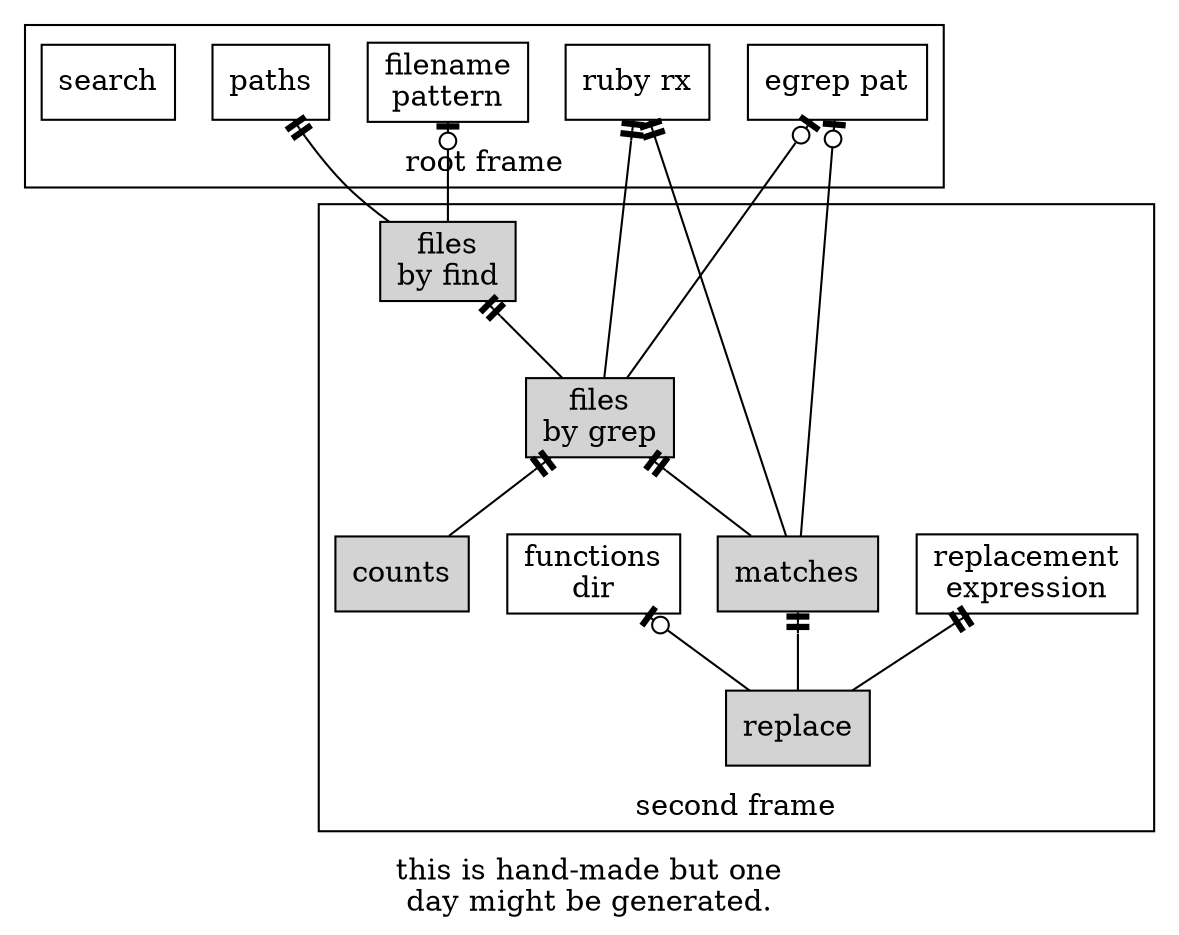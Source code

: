 digraph g {

  label="this is hand-made but one
day might be generated."

  rankdir=BT  // bottom-to-top

  node [shape=record]

  edge [labeldistance=1]  // try labeldistance=2

  subgraph cluster_1 {

    label="root frame"
    ruby_rx [label="ruby rx"]
    egrep_pat [label="egrep pat"]
    paths
    filename_pat [label="filename\npattern"]
    search
  }

  subgraph cluster_2 {

    label="second frame"
    files_by_find [style=filled label="files\nby find"]
    files_by_grep [style=filled label="files\nby grep"]
    counts [style=filled]
    matches [style=filled]
    replacement_rx [label="replacement\nexpression"]
    replace [style=filled]
    functions_dir [label="functions\ndir"]

    // arrowtail=M arrohead=N where M, N are in crowodot crowtee teeodot teetee

    files_by_find->paths [dir=both arrowtail=none arrowhead=teetee]
    files_by_find->filename_pat [dir=both arrowtail=none arrowhead=teeodot]

    files_by_grep->files_by_find [dir=both arrowtail=none arrowhead=teetee]
    files_by_grep->ruby_rx [dir=both arrowtail=none arrowhead=teetee]
    files_by_grep->egrep_pat [dir=both arrowtail=none arrowhead=teeodot]

    counts->files_by_grep [dir=both arrowtail=none arrowhead=teetee]

    matches->files_by_grep [dir=both arrowtail=none arrowhead=teetee]
    matches->ruby_rx [dir=both arrowtail=none arrowhead=teetee]
    matches->egrep_pat [dir=both arrowtail=none arrowhead=teeodot]

    replace->replacement_rx [dir=both arrowtail=none arrowhead=teetee]
    replace->matches [dir=both arrowtail=none arrowhead=teetee]
    replace->functions_dir [dir=both arrowtail=none arrowhead=teeodot]
  }
}
